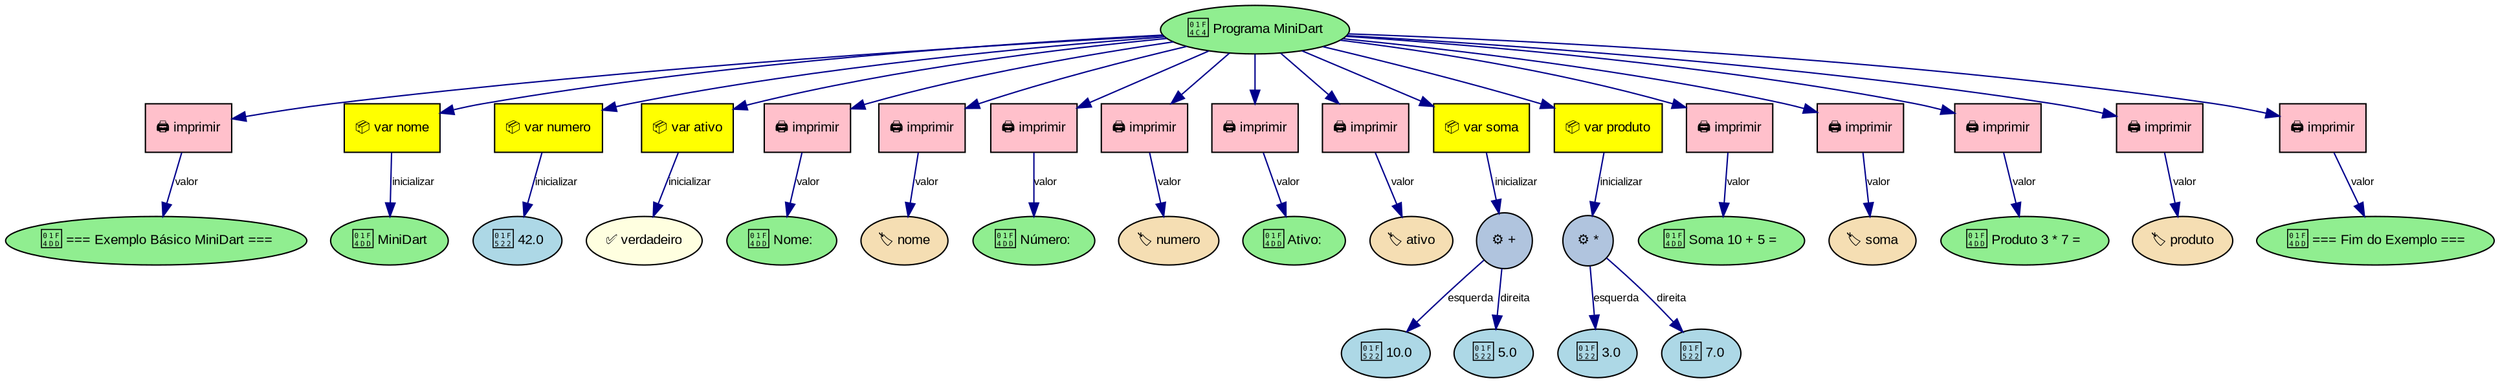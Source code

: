 digraph AST {
  rankdir=TB;
  node [shape=box, style=filled, fontname="Arial", fontsize=10];
  edge [color=darkblue, fontname="Arial", fontsize=8];

  node_0 [label="📄 Programa MiniDart", fillcolor=lightgreen, shape=ellipse];
  node_1 [label="🖨️ imprimir", fillcolor=pink];
  node_2 [label="📝 === Exemplo Básico MiniDart ===", fillcolor=lightgreen, shape=ellipse];
  node_1 -> node_2 [label="valor"];
  node_0 -> node_1;
  node_3 [label="📦 var nome", fillcolor=yellow];
  node_4 [label="📝 MiniDart", fillcolor=lightgreen, shape=ellipse];
  node_3 -> node_4 [label="inicializar"];
  node_0 -> node_3;
  node_5 [label="📦 var numero", fillcolor=yellow];
  node_6 [label="🔢 42.0", fillcolor=lightblue, shape=ellipse];
  node_5 -> node_6 [label="inicializar"];
  node_0 -> node_5;
  node_7 [label="📦 var ativo", fillcolor=yellow];
  node_8 [label="✅ verdadeiro", fillcolor=lightyellow, shape=ellipse];
  node_7 -> node_8 [label="inicializar"];
  node_0 -> node_7;
  node_9 [label="🖨️ imprimir", fillcolor=pink];
  node_10 [label="📝 Nome: ", fillcolor=lightgreen, shape=ellipse];
  node_9 -> node_10 [label="valor"];
  node_0 -> node_9;
  node_11 [label="🖨️ imprimir", fillcolor=pink];
  node_12 [label="🏷️ nome", fillcolor=wheat, shape=ellipse];
  node_11 -> node_12 [label="valor"];
  node_0 -> node_11;
  node_13 [label="🖨️ imprimir", fillcolor=pink];
  node_14 [label="📝 Número: ", fillcolor=lightgreen, shape=ellipse];
  node_13 -> node_14 [label="valor"];
  node_0 -> node_13;
  node_15 [label="🖨️ imprimir", fillcolor=pink];
  node_16 [label="🏷️ numero", fillcolor=wheat, shape=ellipse];
  node_15 -> node_16 [label="valor"];
  node_0 -> node_15;
  node_17 [label="🖨️ imprimir", fillcolor=pink];
  node_18 [label="📝 Ativo: ", fillcolor=lightgreen, shape=ellipse];
  node_17 -> node_18 [label="valor"];
  node_0 -> node_17;
  node_19 [label="🖨️ imprimir", fillcolor=pink];
  node_20 [label="🏷️ ativo", fillcolor=wheat, shape=ellipse];
  node_19 -> node_20 [label="valor"];
  node_0 -> node_19;
  node_21 [label="📦 var soma", fillcolor=yellow];
  node_22 [label="⚙️ +", fillcolor=lightsteelblue, shape=circle];
  node_23 [label="🔢 10.0", fillcolor=lightblue, shape=ellipse];
  node_24 [label="🔢 5.0", fillcolor=lightblue, shape=ellipse];
  node_22 -> node_23 [label="esquerda"];
  node_22 -> node_24 [label="direita"];
  node_21 -> node_22 [label="inicializar"];
  node_0 -> node_21;
  node_25 [label="📦 var produto", fillcolor=yellow];
  node_26 [label="⚙️ *", fillcolor=lightsteelblue, shape=circle];
  node_27 [label="🔢 3.0", fillcolor=lightblue, shape=ellipse];
  node_28 [label="🔢 7.0", fillcolor=lightblue, shape=ellipse];
  node_26 -> node_27 [label="esquerda"];
  node_26 -> node_28 [label="direita"];
  node_25 -> node_26 [label="inicializar"];
  node_0 -> node_25;
  node_29 [label="🖨️ imprimir", fillcolor=pink];
  node_30 [label="📝 Soma 10 + 5 = ", fillcolor=lightgreen, shape=ellipse];
  node_29 -> node_30 [label="valor"];
  node_0 -> node_29;
  node_31 [label="🖨️ imprimir", fillcolor=pink];
  node_32 [label="🏷️ soma", fillcolor=wheat, shape=ellipse];
  node_31 -> node_32 [label="valor"];
  node_0 -> node_31;
  node_33 [label="🖨️ imprimir", fillcolor=pink];
  node_34 [label="📝 Produto 3 * 7 = ", fillcolor=lightgreen, shape=ellipse];
  node_33 -> node_34 [label="valor"];
  node_0 -> node_33;
  node_35 [label="🖨️ imprimir", fillcolor=pink];
  node_36 [label="🏷️ produto", fillcolor=wheat, shape=ellipse];
  node_35 -> node_36 [label="valor"];
  node_0 -> node_35;
  node_37 [label="🖨️ imprimir", fillcolor=pink];
  node_38 [label="📝 === Fim do Exemplo ===", fillcolor=lightgreen, shape=ellipse];
  node_37 -> node_38 [label="valor"];
  node_0 -> node_37;
}
